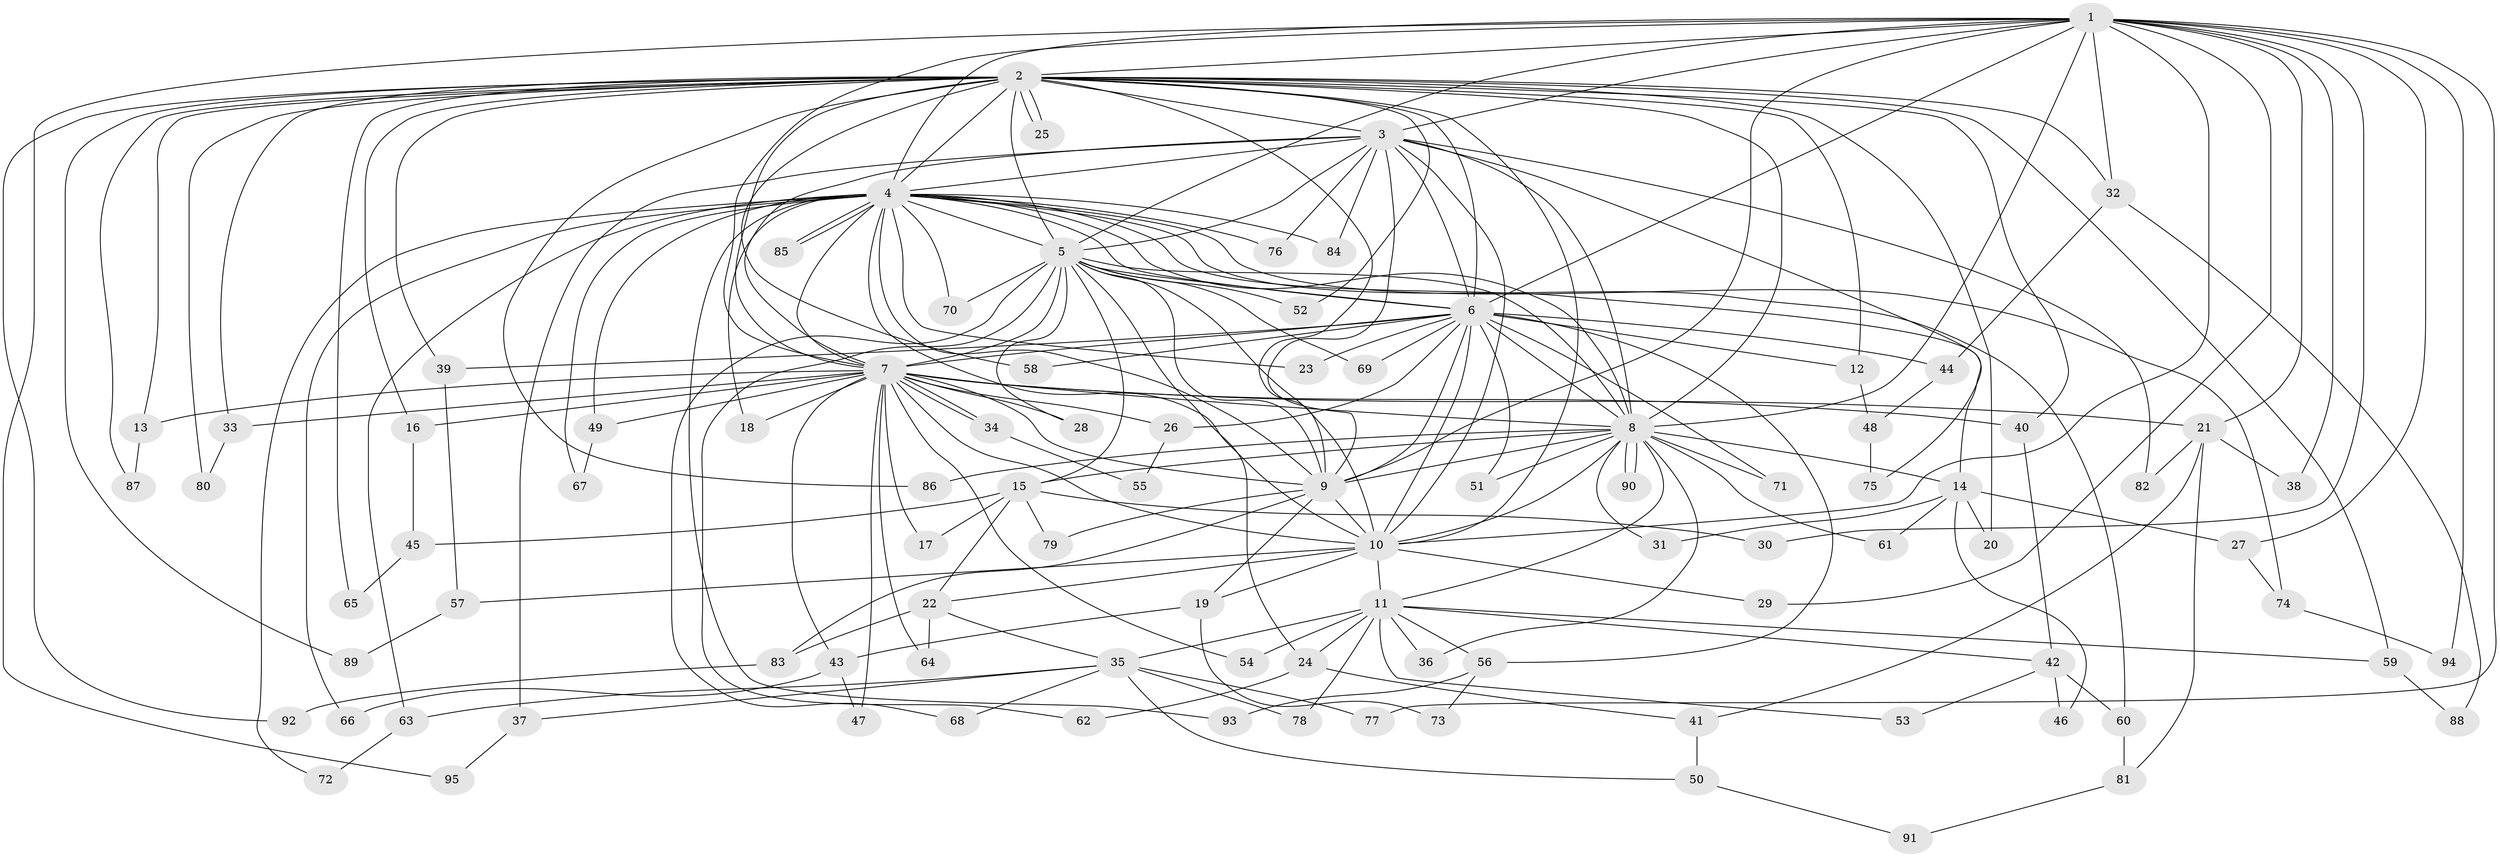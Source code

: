 // coarse degree distribution, {15: 0.014492753623188406, 24: 0.014492753623188406, 11: 0.028985507246376812, 21: 0.014492753623188406, 22: 0.014492753623188406, 17: 0.014492753623188406, 19: 0.014492753623188406, 13: 0.014492753623188406, 3: 0.18840579710144928, 6: 0.028985507246376812, 7: 0.014492753623188406, 2: 0.5217391304347826, 5: 0.028985507246376812, 4: 0.043478260869565216, 9: 0.014492753623188406, 1: 0.028985507246376812}
// Generated by graph-tools (version 1.1) at 2025/41/03/06/25 10:41:33]
// undirected, 95 vertices, 215 edges
graph export_dot {
graph [start="1"]
  node [color=gray90,style=filled];
  1;
  2;
  3;
  4;
  5;
  6;
  7;
  8;
  9;
  10;
  11;
  12;
  13;
  14;
  15;
  16;
  17;
  18;
  19;
  20;
  21;
  22;
  23;
  24;
  25;
  26;
  27;
  28;
  29;
  30;
  31;
  32;
  33;
  34;
  35;
  36;
  37;
  38;
  39;
  40;
  41;
  42;
  43;
  44;
  45;
  46;
  47;
  48;
  49;
  50;
  51;
  52;
  53;
  54;
  55;
  56;
  57;
  58;
  59;
  60;
  61;
  62;
  63;
  64;
  65;
  66;
  67;
  68;
  69;
  70;
  71;
  72;
  73;
  74;
  75;
  76;
  77;
  78;
  79;
  80;
  81;
  82;
  83;
  84;
  85;
  86;
  87;
  88;
  89;
  90;
  91;
  92;
  93;
  94;
  95;
  1 -- 2;
  1 -- 3;
  1 -- 4;
  1 -- 5;
  1 -- 6;
  1 -- 7;
  1 -- 8;
  1 -- 9;
  1 -- 10;
  1 -- 21;
  1 -- 27;
  1 -- 29;
  1 -- 30;
  1 -- 32;
  1 -- 38;
  1 -- 77;
  1 -- 94;
  1 -- 95;
  2 -- 3;
  2 -- 4;
  2 -- 5;
  2 -- 6;
  2 -- 7;
  2 -- 8;
  2 -- 9;
  2 -- 10;
  2 -- 12;
  2 -- 13;
  2 -- 16;
  2 -- 20;
  2 -- 25;
  2 -- 25;
  2 -- 32;
  2 -- 33;
  2 -- 39;
  2 -- 40;
  2 -- 52;
  2 -- 58;
  2 -- 59;
  2 -- 65;
  2 -- 80;
  2 -- 86;
  2 -- 87;
  2 -- 89;
  2 -- 92;
  3 -- 4;
  3 -- 5;
  3 -- 6;
  3 -- 7;
  3 -- 8;
  3 -- 9;
  3 -- 10;
  3 -- 37;
  3 -- 75;
  3 -- 76;
  3 -- 82;
  3 -- 84;
  4 -- 5;
  4 -- 6;
  4 -- 7;
  4 -- 8;
  4 -- 9;
  4 -- 10;
  4 -- 14;
  4 -- 18;
  4 -- 23;
  4 -- 49;
  4 -- 60;
  4 -- 63;
  4 -- 66;
  4 -- 67;
  4 -- 70;
  4 -- 72;
  4 -- 74;
  4 -- 76;
  4 -- 84;
  4 -- 85;
  4 -- 85;
  4 -- 93;
  5 -- 6;
  5 -- 7;
  5 -- 8;
  5 -- 9;
  5 -- 10;
  5 -- 15;
  5 -- 24;
  5 -- 28;
  5 -- 52;
  5 -- 62;
  5 -- 68;
  5 -- 69;
  5 -- 70;
  6 -- 7;
  6 -- 8;
  6 -- 9;
  6 -- 10;
  6 -- 12;
  6 -- 23;
  6 -- 26;
  6 -- 39;
  6 -- 44;
  6 -- 51;
  6 -- 56;
  6 -- 58;
  6 -- 69;
  6 -- 71;
  7 -- 8;
  7 -- 9;
  7 -- 10;
  7 -- 13;
  7 -- 16;
  7 -- 17;
  7 -- 18;
  7 -- 21;
  7 -- 26;
  7 -- 28;
  7 -- 33;
  7 -- 34;
  7 -- 34;
  7 -- 40;
  7 -- 43;
  7 -- 47;
  7 -- 49;
  7 -- 54;
  7 -- 64;
  8 -- 9;
  8 -- 10;
  8 -- 11;
  8 -- 14;
  8 -- 15;
  8 -- 31;
  8 -- 36;
  8 -- 51;
  8 -- 61;
  8 -- 71;
  8 -- 86;
  8 -- 90;
  8 -- 90;
  9 -- 10;
  9 -- 19;
  9 -- 79;
  9 -- 83;
  10 -- 11;
  10 -- 19;
  10 -- 22;
  10 -- 29;
  10 -- 57;
  11 -- 24;
  11 -- 35;
  11 -- 36;
  11 -- 42;
  11 -- 53;
  11 -- 54;
  11 -- 56;
  11 -- 59;
  11 -- 78;
  12 -- 48;
  13 -- 87;
  14 -- 20;
  14 -- 27;
  14 -- 31;
  14 -- 46;
  14 -- 61;
  15 -- 17;
  15 -- 22;
  15 -- 30;
  15 -- 45;
  15 -- 79;
  16 -- 45;
  19 -- 43;
  19 -- 73;
  21 -- 38;
  21 -- 41;
  21 -- 81;
  21 -- 82;
  22 -- 35;
  22 -- 64;
  22 -- 83;
  24 -- 41;
  24 -- 62;
  26 -- 55;
  27 -- 74;
  32 -- 44;
  32 -- 88;
  33 -- 80;
  34 -- 55;
  35 -- 37;
  35 -- 50;
  35 -- 63;
  35 -- 68;
  35 -- 77;
  35 -- 78;
  37 -- 95;
  39 -- 57;
  40 -- 42;
  41 -- 50;
  42 -- 46;
  42 -- 53;
  42 -- 60;
  43 -- 47;
  43 -- 66;
  44 -- 48;
  45 -- 65;
  48 -- 75;
  49 -- 67;
  50 -- 91;
  56 -- 73;
  56 -- 93;
  57 -- 89;
  59 -- 88;
  60 -- 81;
  63 -- 72;
  74 -- 94;
  81 -- 91;
  83 -- 92;
}
